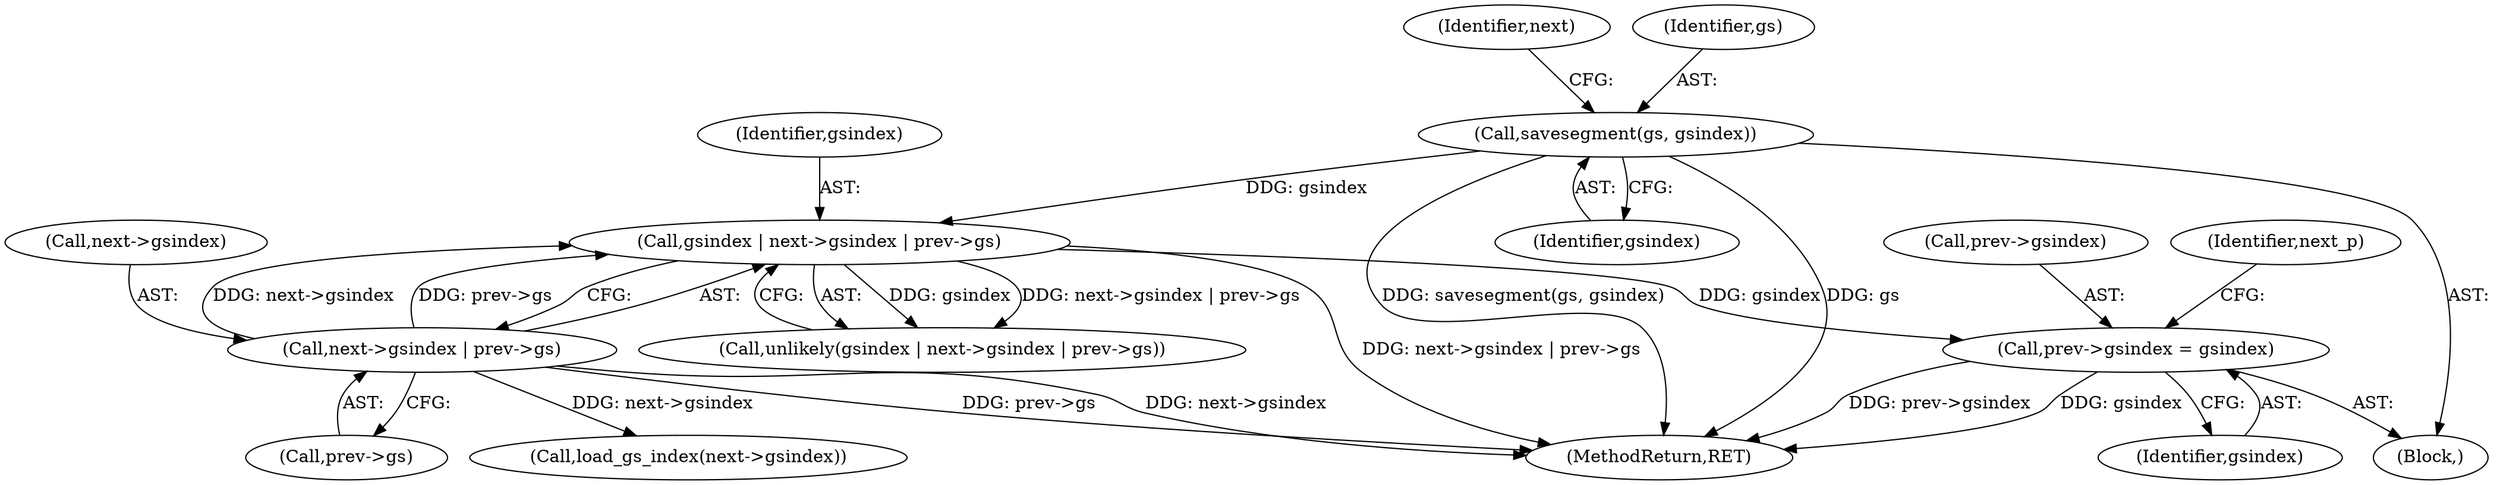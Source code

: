 digraph "0_linux_f647d7c155f069c1a068030255c300663516420e@pointer" {
"1000270" [label="(Call,prev->gsindex = gsindex)"];
"1000240" [label="(Call,gsindex | next->gsindex | prev->gs)"];
"1000192" [label="(Call,savesegment(gs, gsindex))"];
"1000242" [label="(Call,next->gsindex | prev->gs)"];
"1000246" [label="(Call,prev->gs)"];
"1000194" [label="(Identifier,gsindex)"];
"1000243" [label="(Call,next->gsindex)"];
"1000250" [label="(Call,load_gs_index(next->gsindex))"];
"1000239" [label="(Call,unlikely(gsindex | next->gsindex | prev->gs))"];
"1000240" [label="(Call,gsindex | next->gsindex | prev->gs)"];
"1000336" [label="(MethodReturn,RET)"];
"1000196" [label="(Identifier,next)"];
"1000276" [label="(Identifier,next_p)"];
"1000113" [label="(Block,)"];
"1000270" [label="(Call,prev->gsindex = gsindex)"];
"1000271" [label="(Call,prev->gsindex)"];
"1000241" [label="(Identifier,gsindex)"];
"1000242" [label="(Call,next->gsindex | prev->gs)"];
"1000192" [label="(Call,savesegment(gs, gsindex))"];
"1000274" [label="(Identifier,gsindex)"];
"1000193" [label="(Identifier,gs)"];
"1000270" -> "1000113"  [label="AST: "];
"1000270" -> "1000274"  [label="CFG: "];
"1000271" -> "1000270"  [label="AST: "];
"1000274" -> "1000270"  [label="AST: "];
"1000276" -> "1000270"  [label="CFG: "];
"1000270" -> "1000336"  [label="DDG: gsindex"];
"1000270" -> "1000336"  [label="DDG: prev->gsindex"];
"1000240" -> "1000270"  [label="DDG: gsindex"];
"1000240" -> "1000239"  [label="AST: "];
"1000240" -> "1000242"  [label="CFG: "];
"1000241" -> "1000240"  [label="AST: "];
"1000242" -> "1000240"  [label="AST: "];
"1000239" -> "1000240"  [label="CFG: "];
"1000240" -> "1000336"  [label="DDG: next->gsindex | prev->gs"];
"1000240" -> "1000239"  [label="DDG: gsindex"];
"1000240" -> "1000239"  [label="DDG: next->gsindex | prev->gs"];
"1000192" -> "1000240"  [label="DDG: gsindex"];
"1000242" -> "1000240"  [label="DDG: next->gsindex"];
"1000242" -> "1000240"  [label="DDG: prev->gs"];
"1000192" -> "1000113"  [label="AST: "];
"1000192" -> "1000194"  [label="CFG: "];
"1000193" -> "1000192"  [label="AST: "];
"1000194" -> "1000192"  [label="AST: "];
"1000196" -> "1000192"  [label="CFG: "];
"1000192" -> "1000336"  [label="DDG: gs"];
"1000192" -> "1000336"  [label="DDG: savesegment(gs, gsindex)"];
"1000242" -> "1000246"  [label="CFG: "];
"1000243" -> "1000242"  [label="AST: "];
"1000246" -> "1000242"  [label="AST: "];
"1000242" -> "1000336"  [label="DDG: prev->gs"];
"1000242" -> "1000336"  [label="DDG: next->gsindex"];
"1000242" -> "1000250"  [label="DDG: next->gsindex"];
}
